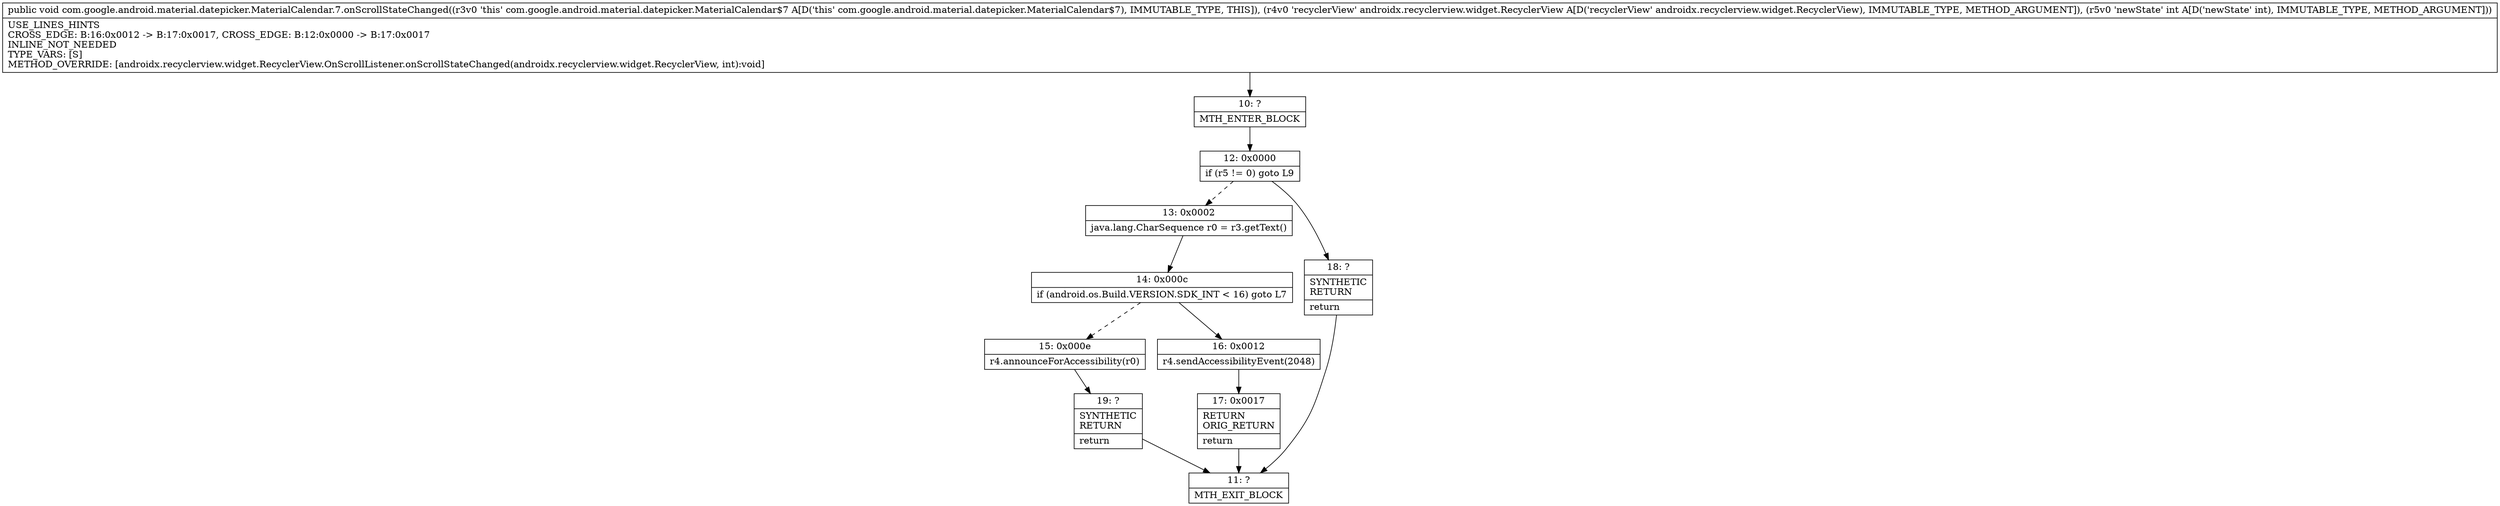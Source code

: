 digraph "CFG forcom.google.android.material.datepicker.MaterialCalendar.7.onScrollStateChanged(Landroidx\/recyclerview\/widget\/RecyclerView;I)V" {
Node_10 [shape=record,label="{10\:\ ?|MTH_ENTER_BLOCK\l}"];
Node_12 [shape=record,label="{12\:\ 0x0000|if (r5 != 0) goto L9\l}"];
Node_13 [shape=record,label="{13\:\ 0x0002|java.lang.CharSequence r0 = r3.getText()\l}"];
Node_14 [shape=record,label="{14\:\ 0x000c|if (android.os.Build.VERSION.SDK_INT \< 16) goto L7\l}"];
Node_15 [shape=record,label="{15\:\ 0x000e|r4.announceForAccessibility(r0)\l}"];
Node_19 [shape=record,label="{19\:\ ?|SYNTHETIC\lRETURN\l|return\l}"];
Node_11 [shape=record,label="{11\:\ ?|MTH_EXIT_BLOCK\l}"];
Node_16 [shape=record,label="{16\:\ 0x0012|r4.sendAccessibilityEvent(2048)\l}"];
Node_17 [shape=record,label="{17\:\ 0x0017|RETURN\lORIG_RETURN\l|return\l}"];
Node_18 [shape=record,label="{18\:\ ?|SYNTHETIC\lRETURN\l|return\l}"];
MethodNode[shape=record,label="{public void com.google.android.material.datepicker.MaterialCalendar.7.onScrollStateChanged((r3v0 'this' com.google.android.material.datepicker.MaterialCalendar$7 A[D('this' com.google.android.material.datepicker.MaterialCalendar$7), IMMUTABLE_TYPE, THIS]), (r4v0 'recyclerView' androidx.recyclerview.widget.RecyclerView A[D('recyclerView' androidx.recyclerview.widget.RecyclerView), IMMUTABLE_TYPE, METHOD_ARGUMENT]), (r5v0 'newState' int A[D('newState' int), IMMUTABLE_TYPE, METHOD_ARGUMENT]))  | USE_LINES_HINTS\lCROSS_EDGE: B:16:0x0012 \-\> B:17:0x0017, CROSS_EDGE: B:12:0x0000 \-\> B:17:0x0017\lINLINE_NOT_NEEDED\lTYPE_VARS: [S]\lMETHOD_OVERRIDE: [androidx.recyclerview.widget.RecyclerView.OnScrollListener.onScrollStateChanged(androidx.recyclerview.widget.RecyclerView, int):void]\l}"];
MethodNode -> Node_10;Node_10 -> Node_12;
Node_12 -> Node_13[style=dashed];
Node_12 -> Node_18;
Node_13 -> Node_14;
Node_14 -> Node_15[style=dashed];
Node_14 -> Node_16;
Node_15 -> Node_19;
Node_19 -> Node_11;
Node_16 -> Node_17;
Node_17 -> Node_11;
Node_18 -> Node_11;
}

